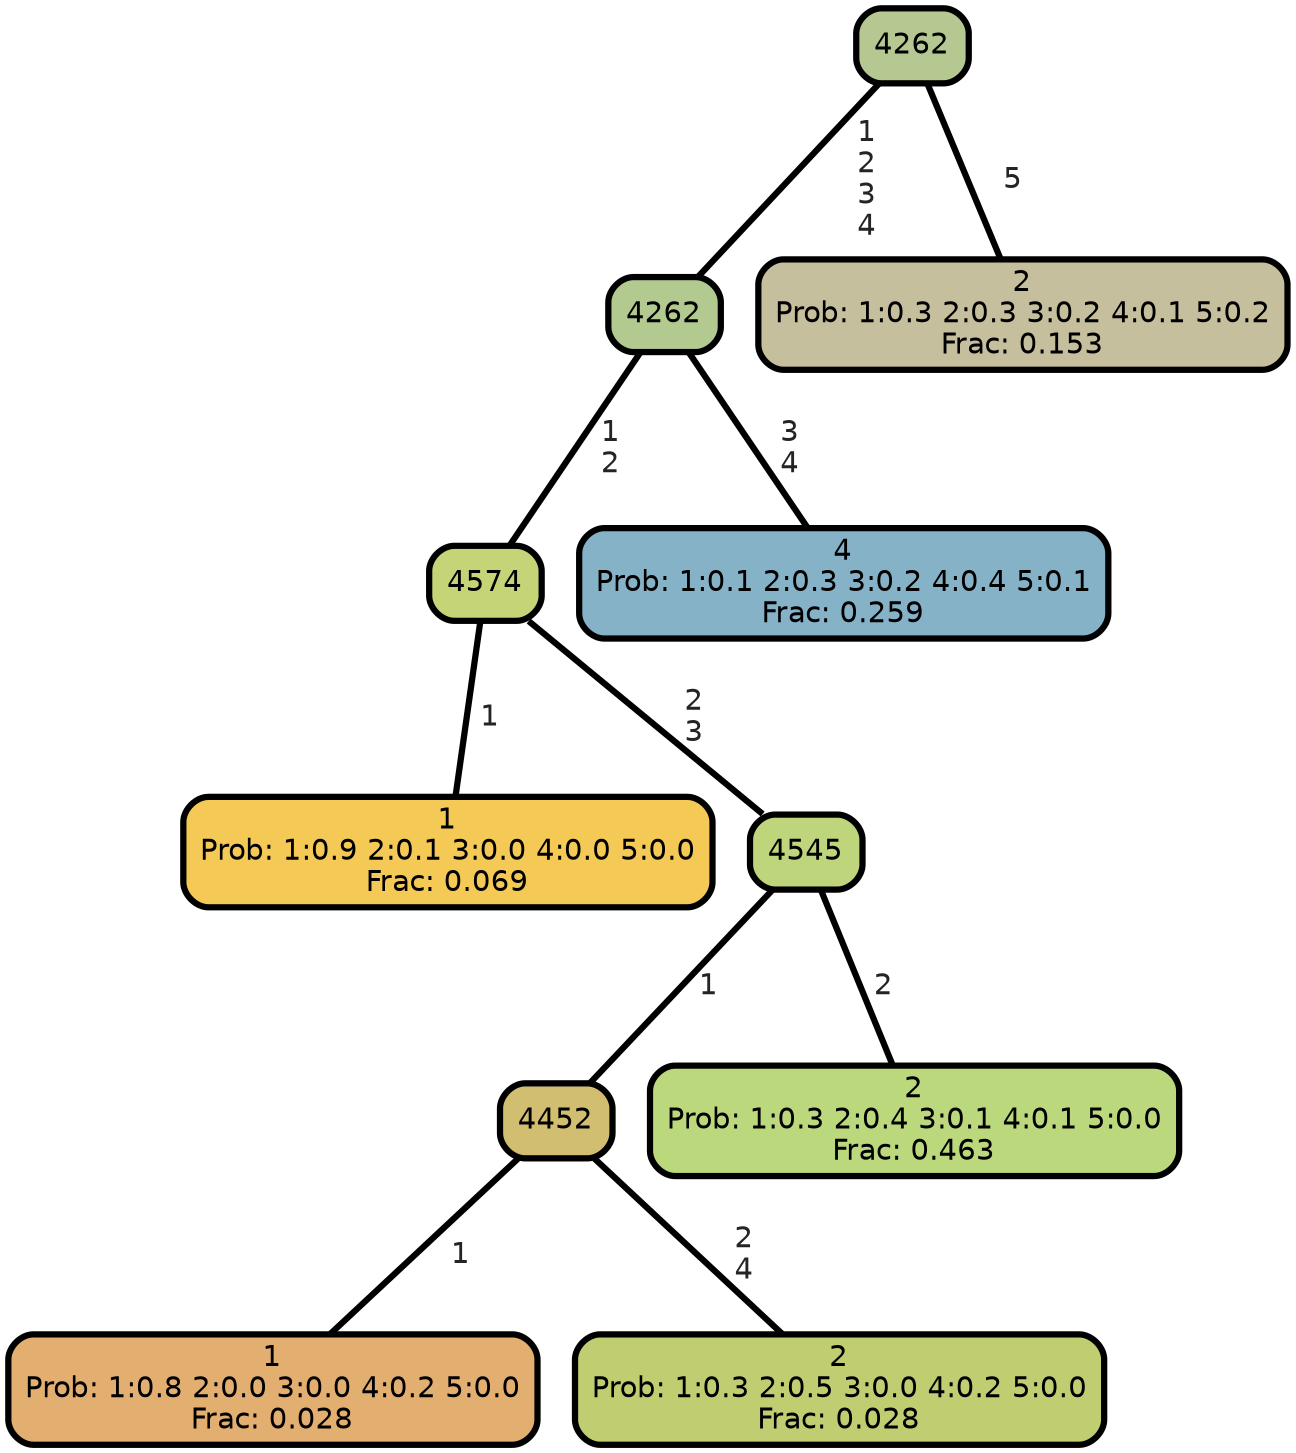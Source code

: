graph Tree {
node [shape=box, style="filled, rounded",color="black",penwidth="3",fontcolor="black",                 fontname=helvetica] ;
graph [ranksep="0 equally", splines=straight,                 bgcolor=transparent, dpi=200] ;
edge [fontname=helvetica, fontweight=bold,fontcolor=grey14,color=black] ;
0 [label="1
Prob: 1:0.9 2:0.1 3:0.0 4:0.0 5:0.0
Frac: 0.069", fillcolor="#f5c955"] ;
1 [label="4574", fillcolor="#c5d477"] ;
2 [label="1
Prob: 1:0.8 2:0.0 3:0.0 4:0.2 5:0.0
Frac: 0.028", fillcolor="#e3af71"] ;
3 [label="4452", fillcolor="#d1be71"] ;
4 [label="2
Prob: 1:0.3 2:0.5 3:0.0 4:0.2 5:0.0
Frac: 0.028", fillcolor="#c0ce71"] ;
5 [label="4545", fillcolor="#bfd57c"] ;
6 [label="2
Prob: 1:0.3 2:0.4 3:0.1 4:0.1 5:0.0
Frac: 0.463", fillcolor="#bcd87d"] ;
7 [label="4262", fillcolor="#b2c990"] ;
8 [label="4
Prob: 1:0.1 2:0.3 3:0.2 4:0.4 5:0.1
Frac: 0.259", fillcolor="#86b2c8"] ;
9 [label="4262", fillcolor="#b5c892"] ;
10 [label="2
Prob: 1:0.3 2:0.3 3:0.2 4:0.1 5:0.2
Frac: 0.153", fillcolor="#c5bf9d"] ;
1 -- 0 [label=" 1",penwidth=3] ;
1 -- 5 [label=" 2\n 3",penwidth=3] ;
3 -- 2 [label=" 1",penwidth=3] ;
3 -- 4 [label=" 2\n 4",penwidth=3] ;
5 -- 3 [label=" 1",penwidth=3] ;
5 -- 6 [label=" 2",penwidth=3] ;
7 -- 1 [label=" 1\n 2",penwidth=3] ;
7 -- 8 [label=" 3\n 4",penwidth=3] ;
9 -- 7 [label=" 1\n 2\n 3\n 4",penwidth=3] ;
9 -- 10 [label=" 5",penwidth=3] ;
{rank = same;}}